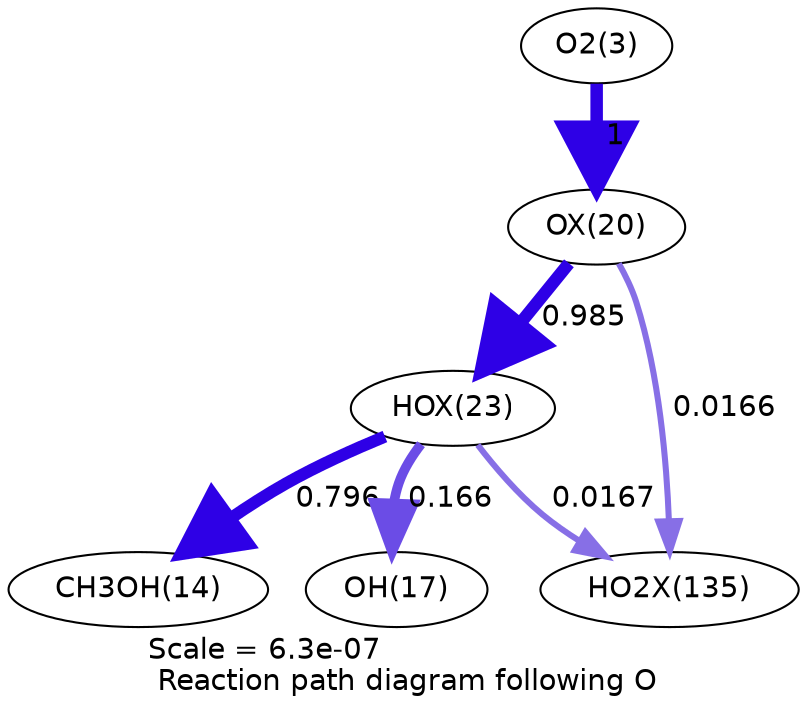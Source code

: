 digraph reaction_paths {
center=1;
s5 -> s34[fontname="Helvetica", penwidth=6, arrowsize=3, color="0.7, 1.5, 0.9"
, label=" 1"];
s34 -> s37[fontname="Helvetica", penwidth=5.99, arrowsize=2.99, color="0.7, 1.48, 0.9"
, label=" 0.985"];
s34 -> s54[fontname="Helvetica", penwidth=2.91, arrowsize=1.45, color="0.7, 0.517, 0.9"
, label=" 0.0166"];
s37 -> s16[fontname="Helvetica", penwidth=5.83, arrowsize=2.91, color="0.7, 1.3, 0.9"
, label=" 0.796"];
s37 -> s19[fontname="Helvetica", penwidth=4.64, arrowsize=2.32, color="0.7, 0.666, 0.9"
, label=" 0.166"];
s37 -> s54[fontname="Helvetica", penwidth=2.91, arrowsize=1.45, color="0.7, 0.517, 0.9"
, label=" 0.0167"];
s5 [ fontname="Helvetica", label="O2(3)"];
s16 [ fontname="Helvetica", label="CH3OH(14)"];
s19 [ fontname="Helvetica", label="OH(17)"];
s34 [ fontname="Helvetica", label="OX(20)"];
s37 [ fontname="Helvetica", label="HOX(23)"];
s54 [ fontname="Helvetica", label="HO2X(135)"];
 label = "Scale = 6.3e-07\l Reaction path diagram following O";
 fontname = "Helvetica";
}

